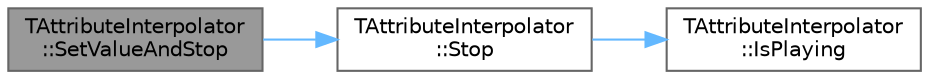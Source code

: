 digraph "TAttributeInterpolator::SetValueAndStop"
{
 // INTERACTIVE_SVG=YES
 // LATEX_PDF_SIZE
  bgcolor="transparent";
  edge [fontname=Helvetica,fontsize=10,labelfontname=Helvetica,labelfontsize=10];
  node [fontname=Helvetica,fontsize=10,shape=box,height=0.2,width=0.4];
  rankdir="LR";
  Node1 [id="Node000001",label="TAttributeInterpolator\l::SetValueAndStop",height=0.2,width=0.4,color="gray40", fillcolor="grey60", style="filled", fontcolor="black",tooltip="Set the internal state of the interpolator and disables animation."];
  Node1 -> Node2 [id="edge1_Node000001_Node000002",color="steelblue1",style="solid",tooltip=" "];
  Node2 [id="Node000002",label="TAttributeInterpolator\l::Stop",height=0.2,width=0.4,color="grey40", fillcolor="white", style="filled",URL="$d4/da5/classTAttributeInterpolator.html#af3769816b2af52a0a1d4db5d2774d7dc",tooltip=" "];
  Node2 -> Node3 [id="edge2_Node000002_Node000003",color="steelblue1",style="solid",tooltip=" "];
  Node3 [id="Node000003",label="TAttributeInterpolator\l::IsPlaying",height=0.2,width=0.4,color="grey40", fillcolor="white", style="filled",URL="$d4/da5/classTAttributeInterpolator.html#a8719b94f4fd20bf525987a3961145a6c",tooltip=" "];
}
